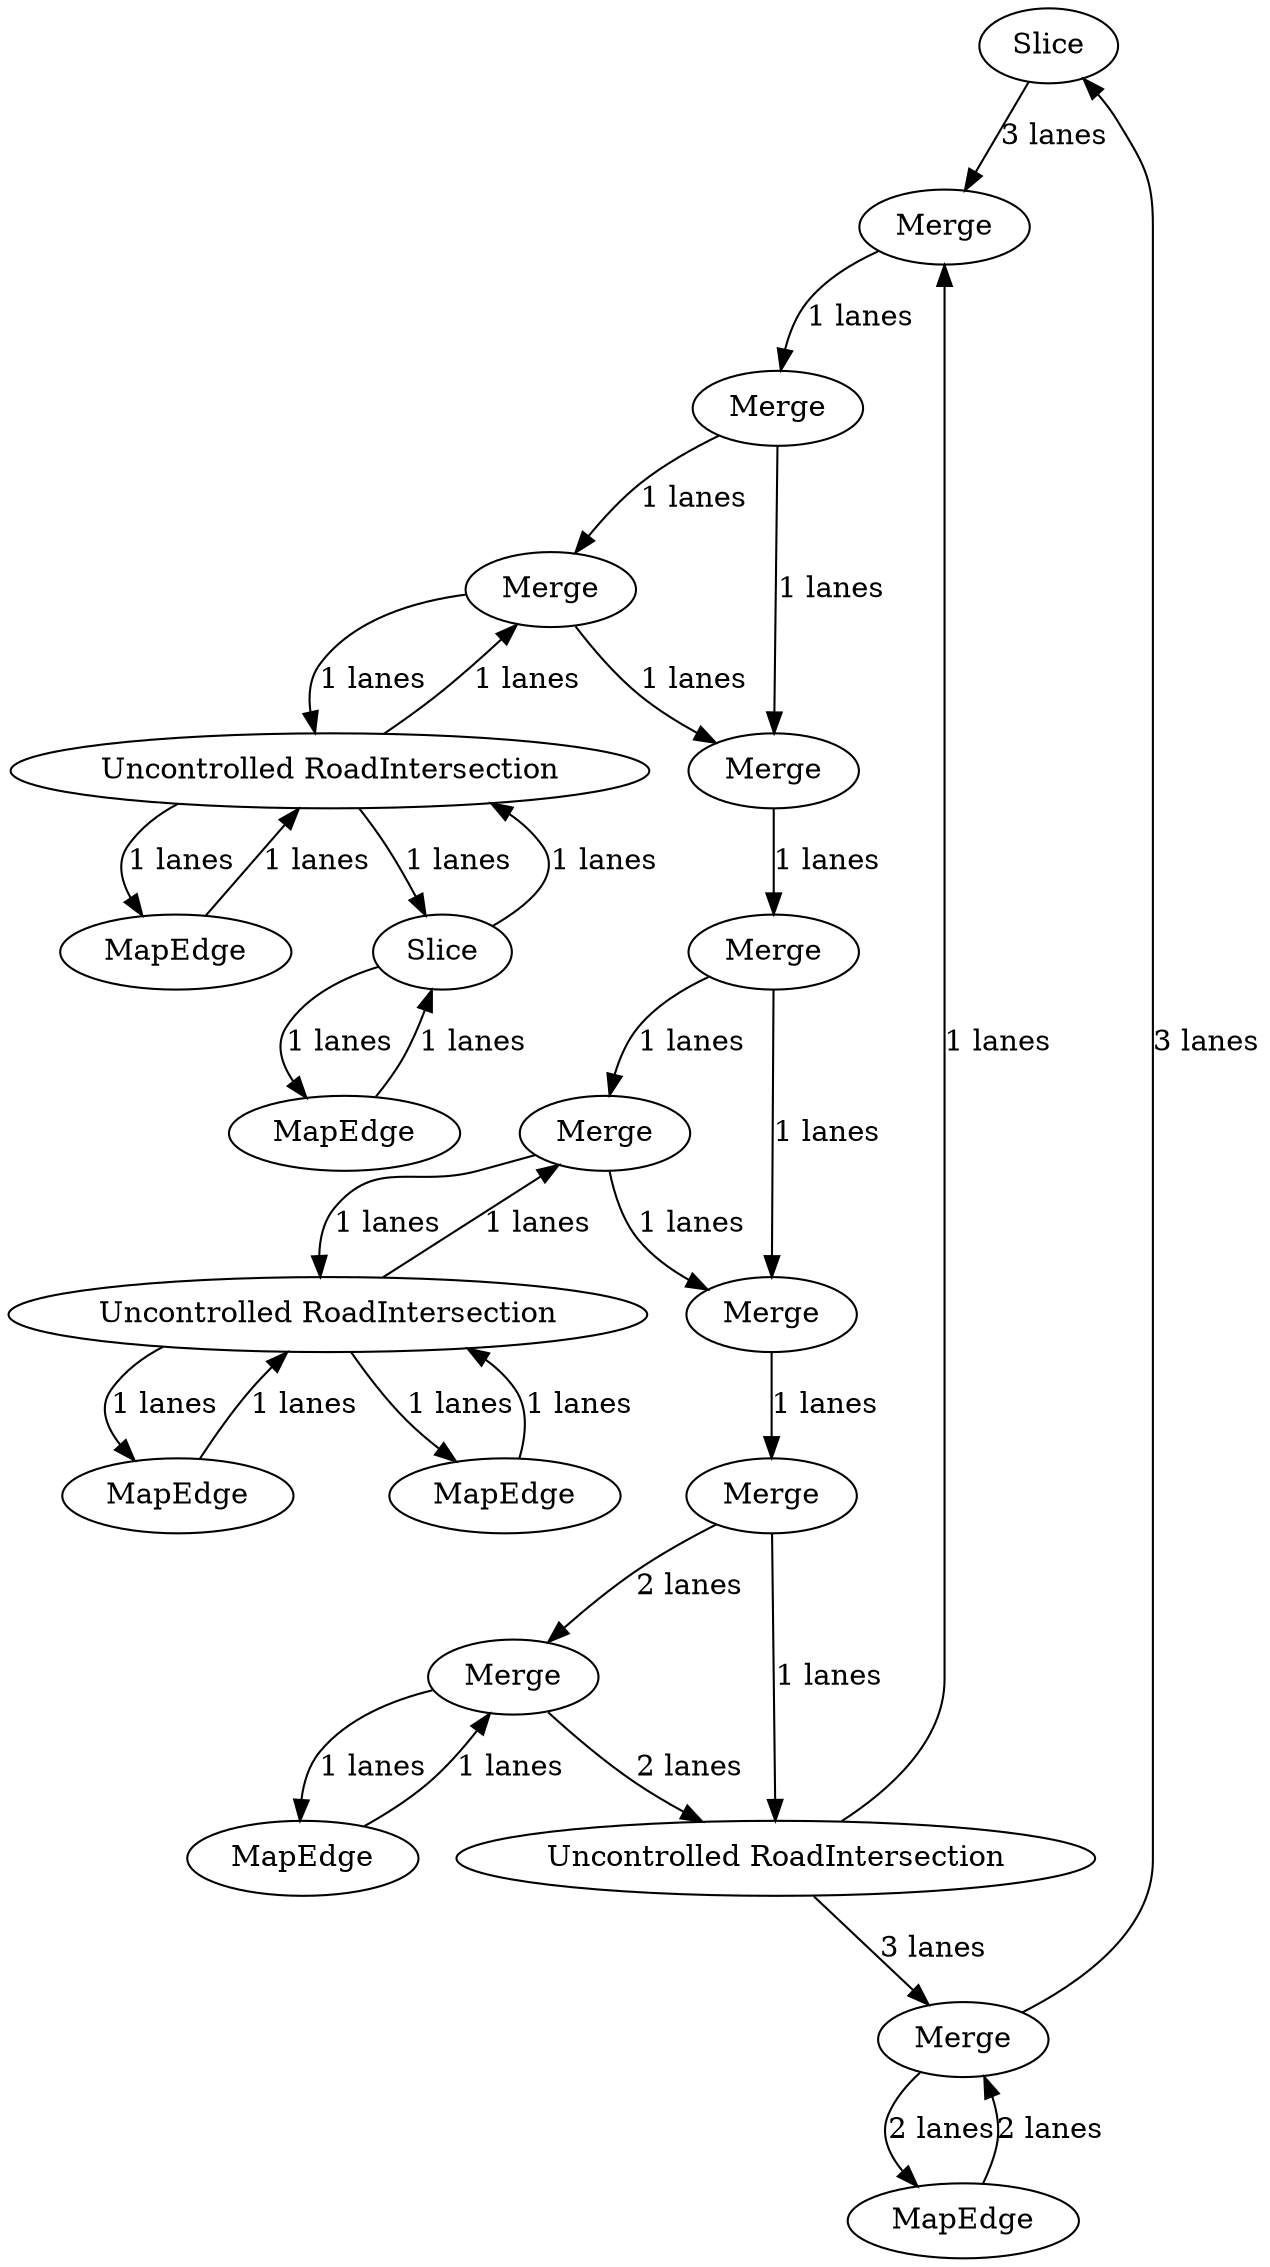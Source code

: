 digraph {
    0 [ label = "Slice" ]
    1 [ label = "Merge" ]
    2 [ label = "MapEdge" ]
    3 [ label = "Merge" ]
    4 [ label = "MapEdge" ]
    5 [ label = "Merge" ]
    6 [ label = "Uncontrolled RoadIntersection" ]
    7 [ label = "MapEdge" ]
    8 [ label = "Merge" ]
    9 [ label = "MapEdge" ]
    10 [ label = "Slice" ]
    11 [ label = "Uncontrolled RoadIntersection" ]
    12 [ label = "Merge" ]
    13 [ label = "MapEdge" ]
    14 [ label = "MapEdge" ]
    15 [ label = "Merge" ]
    16 [ label = "Merge" ]
    17 [ label = "Uncontrolled RoadIntersection" ]
    18 [ label = "Merge" ]
    19 [ label = "Merge" ]
    20 [ label = "Merge" ]
    0 -> 1 [ label = "3 lanes" ]
    2 -> 11 [ label = "1 lanes" ]
    11 -> 2 [ label = "1 lanes" ]
    11 -> 3 [ label = "1 lanes" ]
    3 -> 11 [ label = "1 lanes" ]
    4 -> 6 [ label = "1 lanes" ]
    6 -> 4 [ label = "1 lanes" ]
    6 -> 5 [ label = "1 lanes" ]
    5 -> 6 [ label = "1 lanes" ]
    6 -> 7 [ label = "1 lanes" ]
    7 -> 6 [ label = "1 lanes" ]
    8 -> 9 [ label = "1 lanes" ]
    9 -> 8 [ label = "1 lanes" ]
    20 -> 16 [ label = "1 lanes" ]
    16 -> 19 [ label = "1 lanes" ]
    19 -> 15 [ label = "1 lanes" ]
    15 -> 18 [ label = "1 lanes" ]
    18 -> 17 [ label = "1 lanes" ]
    17 -> 1 [ label = "1 lanes" ]
    1 -> 20 [ label = "1 lanes" ]
    10 -> 11 [ label = "1 lanes" ]
    11 -> 10 [ label = "1 lanes" ]
    12 -> 13 [ label = "2 lanes" ]
    13 -> 12 [ label = "2 lanes" ]
    14 -> 10 [ label = "1 lanes" ]
    10 -> 14 [ label = "1 lanes" ]
    17 -> 12 [ label = "3 lanes" ]
    5 -> 15 [ label = "1 lanes" ]
    3 -> 16 [ label = "1 lanes" ]
    8 -> 17 [ label = "2 lanes" ]
    18 -> 8 [ label = "2 lanes" ]
    19 -> 5 [ label = "1 lanes" ]
    20 -> 3 [ label = "1 lanes" ]
    12 -> 0 [ label = "3 lanes" ]
}
